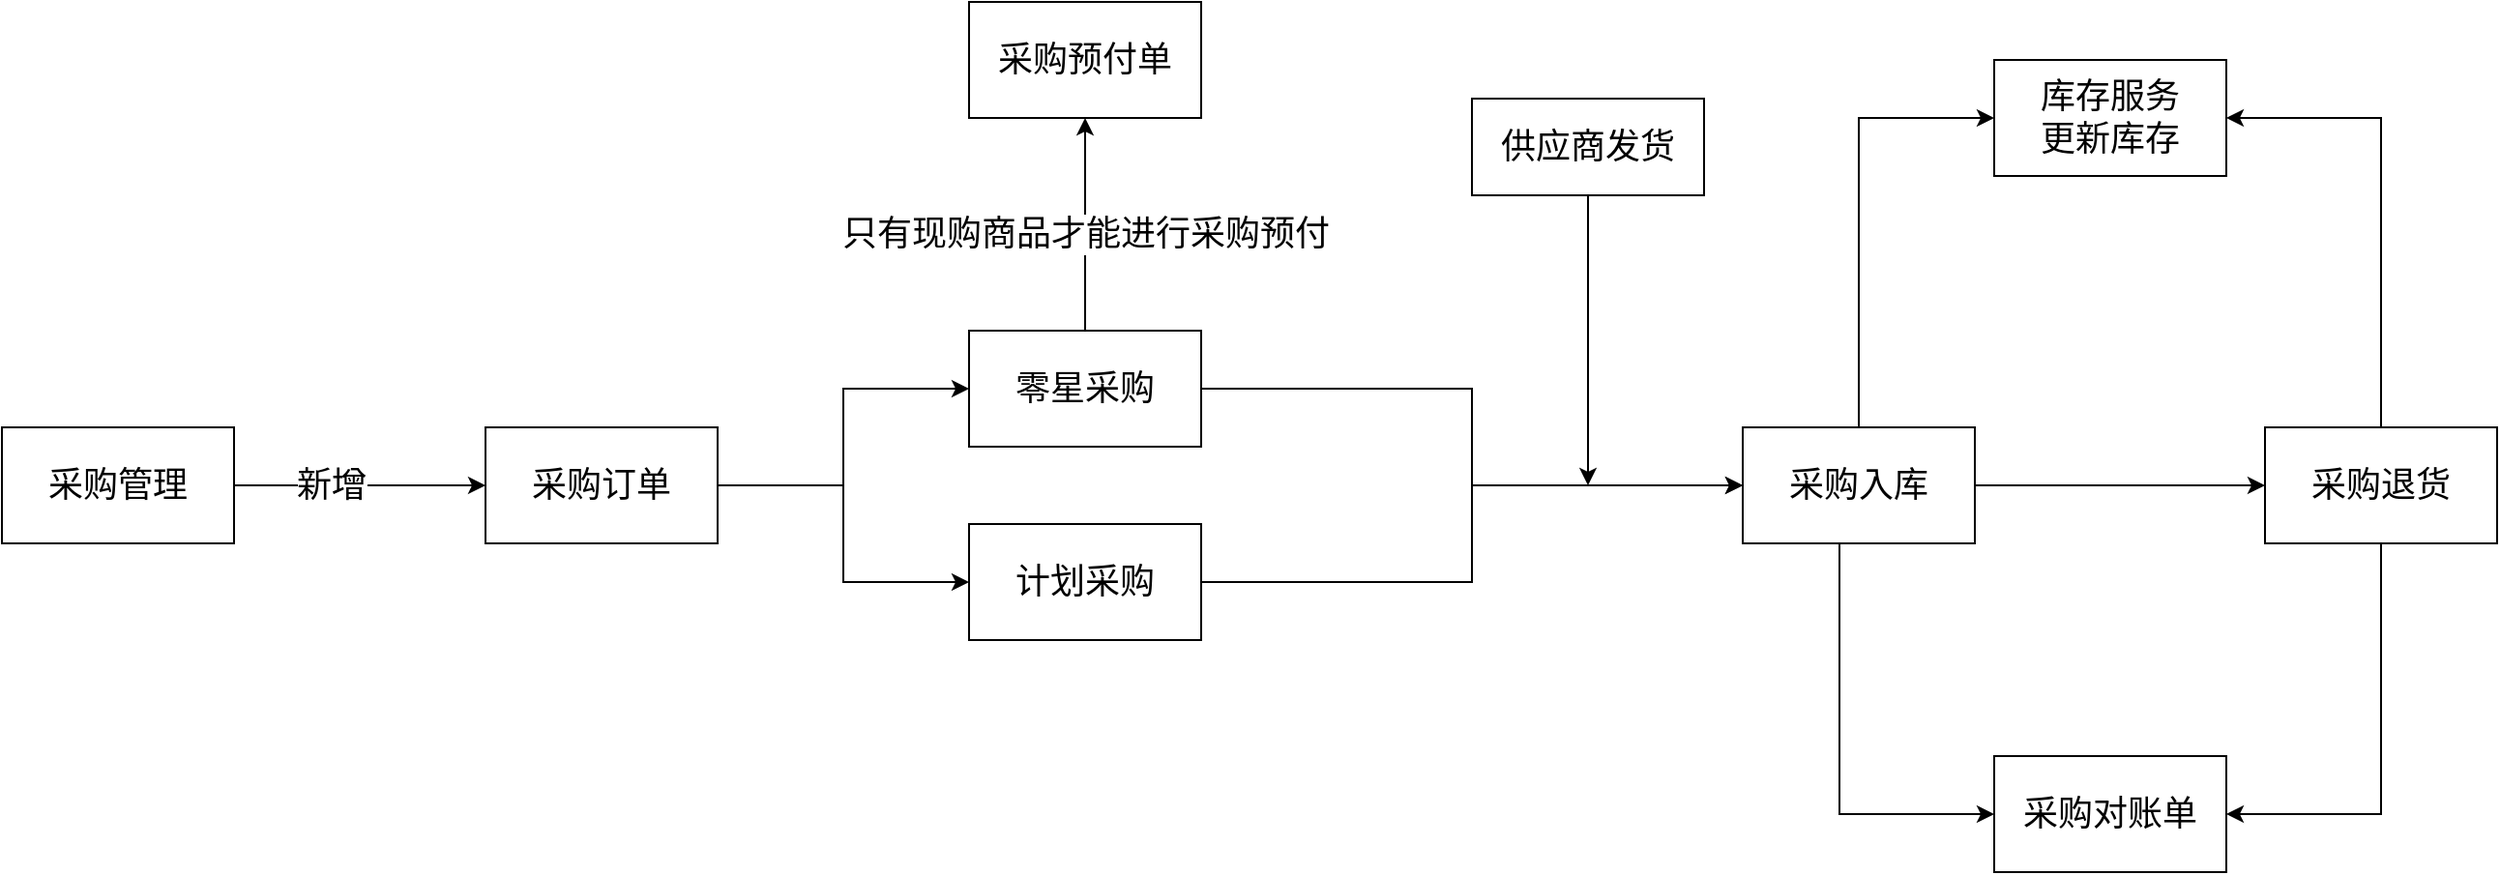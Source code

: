 <mxfile version="16.5.6" type="github">
  <diagram id="r_oDA48Beyb5aW0bg5-b" name="第 1 页">
    <mxGraphModel dx="1422" dy="762" grid="1" gridSize="10" guides="1" tooltips="1" connect="1" arrows="1" fold="1" page="1" pageScale="1" pageWidth="827" pageHeight="1169" math="0" shadow="0">
      <root>
        <mxCell id="0" />
        <mxCell id="1" parent="0" />
        <mxCell id="2rhxEFoWDrhF9qIGfpkR-3" value="" style="edgeStyle=orthogonalEdgeStyle;rounded=0;orthogonalLoop=1;jettySize=auto;html=1;fontSize=18;" edge="1" parent="1" source="2rhxEFoWDrhF9qIGfpkR-1" target="2rhxEFoWDrhF9qIGfpkR-2">
          <mxGeometry relative="1" as="geometry" />
        </mxCell>
        <mxCell id="2rhxEFoWDrhF9qIGfpkR-4" value="新增" style="edgeLabel;html=1;align=center;verticalAlign=middle;resizable=0;points=[];fontSize=18;" vertex="1" connectable="0" parent="2rhxEFoWDrhF9qIGfpkR-3">
          <mxGeometry x="-0.231" relative="1" as="geometry">
            <mxPoint as="offset" />
          </mxGeometry>
        </mxCell>
        <mxCell id="2rhxEFoWDrhF9qIGfpkR-1" value="采购管理" style="rounded=0;whiteSpace=wrap;html=1;fontSize=18;" vertex="1" parent="1">
          <mxGeometry x="100" y="220" width="120" height="60" as="geometry" />
        </mxCell>
        <mxCell id="2rhxEFoWDrhF9qIGfpkR-13" style="edgeStyle=orthogonalEdgeStyle;rounded=0;orthogonalLoop=1;jettySize=auto;html=1;entryX=0;entryY=0.5;entryDx=0;entryDy=0;fontSize=18;" edge="1" parent="1" source="2rhxEFoWDrhF9qIGfpkR-2" target="2rhxEFoWDrhF9qIGfpkR-7">
          <mxGeometry relative="1" as="geometry" />
        </mxCell>
        <mxCell id="2rhxEFoWDrhF9qIGfpkR-14" style="edgeStyle=orthogonalEdgeStyle;rounded=0;orthogonalLoop=1;jettySize=auto;html=1;entryX=0;entryY=0.5;entryDx=0;entryDy=0;fontSize=18;" edge="1" parent="1" source="2rhxEFoWDrhF9qIGfpkR-2" target="2rhxEFoWDrhF9qIGfpkR-5">
          <mxGeometry relative="1" as="geometry" />
        </mxCell>
        <mxCell id="2rhxEFoWDrhF9qIGfpkR-2" value="采购订单" style="rounded=0;whiteSpace=wrap;html=1;fontSize=18;" vertex="1" parent="1">
          <mxGeometry x="350" y="220" width="120" height="60" as="geometry" />
        </mxCell>
        <mxCell id="2rhxEFoWDrhF9qIGfpkR-17" style="edgeStyle=orthogonalEdgeStyle;rounded=0;orthogonalLoop=1;jettySize=auto;html=1;entryX=0;entryY=0.5;entryDx=0;entryDy=0;fontSize=18;" edge="1" parent="1" source="2rhxEFoWDrhF9qIGfpkR-5" target="2rhxEFoWDrhF9qIGfpkR-15">
          <mxGeometry relative="1" as="geometry" />
        </mxCell>
        <mxCell id="2rhxEFoWDrhF9qIGfpkR-5" value="计划采购" style="whiteSpace=wrap;html=1;rounded=0;fontSize=18;" vertex="1" parent="1">
          <mxGeometry x="600" y="270" width="120" height="60" as="geometry" />
        </mxCell>
        <mxCell id="2rhxEFoWDrhF9qIGfpkR-16" style="edgeStyle=orthogonalEdgeStyle;rounded=0;orthogonalLoop=1;jettySize=auto;html=1;entryX=0;entryY=0.5;entryDx=0;entryDy=0;fontSize=18;" edge="1" parent="1" source="2rhxEFoWDrhF9qIGfpkR-7" target="2rhxEFoWDrhF9qIGfpkR-15">
          <mxGeometry relative="1" as="geometry" />
        </mxCell>
        <mxCell id="2rhxEFoWDrhF9qIGfpkR-26" value="" style="edgeStyle=orthogonalEdgeStyle;rounded=0;orthogonalLoop=1;jettySize=auto;html=1;fontSize=18;" edge="1" parent="1" source="2rhxEFoWDrhF9qIGfpkR-7" target="2rhxEFoWDrhF9qIGfpkR-25">
          <mxGeometry relative="1" as="geometry">
            <Array as="points">
              <mxPoint x="660" y="130" />
              <mxPoint x="660" y="130" />
            </Array>
          </mxGeometry>
        </mxCell>
        <mxCell id="2rhxEFoWDrhF9qIGfpkR-27" value="只有现购商品才能进行采购预付" style="edgeLabel;html=1;align=center;verticalAlign=middle;resizable=0;points=[];fontSize=18;" vertex="1" connectable="0" parent="2rhxEFoWDrhF9qIGfpkR-26">
          <mxGeometry x="-0.292" y="3" relative="1" as="geometry">
            <mxPoint x="3" y="-11" as="offset" />
          </mxGeometry>
        </mxCell>
        <mxCell id="2rhxEFoWDrhF9qIGfpkR-7" value="零星采购" style="whiteSpace=wrap;html=1;rounded=0;fontSize=18;" vertex="1" parent="1">
          <mxGeometry x="600" y="170" width="120" height="60" as="geometry" />
        </mxCell>
        <mxCell id="2rhxEFoWDrhF9qIGfpkR-20" style="edgeStyle=orthogonalEdgeStyle;rounded=0;orthogonalLoop=1;jettySize=auto;html=1;fontSize=18;" edge="1" parent="1" source="2rhxEFoWDrhF9qIGfpkR-15" target="2rhxEFoWDrhF9qIGfpkR-19">
          <mxGeometry relative="1" as="geometry" />
        </mxCell>
        <mxCell id="2rhxEFoWDrhF9qIGfpkR-30" style="edgeStyle=orthogonalEdgeStyle;rounded=0;orthogonalLoop=1;jettySize=auto;html=1;entryX=0;entryY=0.5;entryDx=0;entryDy=0;fontSize=18;" edge="1" parent="1" source="2rhxEFoWDrhF9qIGfpkR-15" target="2rhxEFoWDrhF9qIGfpkR-28">
          <mxGeometry relative="1" as="geometry">
            <Array as="points">
              <mxPoint x="1060" y="60" />
            </Array>
          </mxGeometry>
        </mxCell>
        <mxCell id="2rhxEFoWDrhF9qIGfpkR-33" style="edgeStyle=orthogonalEdgeStyle;rounded=0;orthogonalLoop=1;jettySize=auto;html=1;fontSize=18;" edge="1" parent="1" source="2rhxEFoWDrhF9qIGfpkR-15" target="2rhxEFoWDrhF9qIGfpkR-32">
          <mxGeometry relative="1" as="geometry">
            <Array as="points">
              <mxPoint x="1050" y="420" />
            </Array>
          </mxGeometry>
        </mxCell>
        <mxCell id="2rhxEFoWDrhF9qIGfpkR-15" value="采购入库" style="rounded=0;whiteSpace=wrap;html=1;fontSize=18;" vertex="1" parent="1">
          <mxGeometry x="1000" y="220" width="120" height="60" as="geometry" />
        </mxCell>
        <mxCell id="2rhxEFoWDrhF9qIGfpkR-31" style="edgeStyle=orthogonalEdgeStyle;rounded=0;orthogonalLoop=1;jettySize=auto;html=1;entryX=1;entryY=0.5;entryDx=0;entryDy=0;fontSize=18;" edge="1" parent="1" source="2rhxEFoWDrhF9qIGfpkR-19" target="2rhxEFoWDrhF9qIGfpkR-28">
          <mxGeometry relative="1" as="geometry">
            <Array as="points">
              <mxPoint x="1330" y="60" />
            </Array>
          </mxGeometry>
        </mxCell>
        <mxCell id="2rhxEFoWDrhF9qIGfpkR-34" style="edgeStyle=orthogonalEdgeStyle;rounded=0;orthogonalLoop=1;jettySize=auto;html=1;entryX=1;entryY=0.5;entryDx=0;entryDy=0;fontSize=18;" edge="1" parent="1" source="2rhxEFoWDrhF9qIGfpkR-19" target="2rhxEFoWDrhF9qIGfpkR-32">
          <mxGeometry relative="1" as="geometry">
            <Array as="points">
              <mxPoint x="1330" y="420" />
            </Array>
          </mxGeometry>
        </mxCell>
        <mxCell id="2rhxEFoWDrhF9qIGfpkR-19" value="采购退货" style="rounded=0;whiteSpace=wrap;html=1;fontSize=18;" vertex="1" parent="1">
          <mxGeometry x="1270" y="220" width="120" height="60" as="geometry" />
        </mxCell>
        <mxCell id="2rhxEFoWDrhF9qIGfpkR-24" style="edgeStyle=orthogonalEdgeStyle;rounded=0;orthogonalLoop=1;jettySize=auto;html=1;fontSize=18;" edge="1" parent="1" source="2rhxEFoWDrhF9qIGfpkR-21">
          <mxGeometry relative="1" as="geometry">
            <mxPoint x="920" y="250" as="targetPoint" />
          </mxGeometry>
        </mxCell>
        <mxCell id="2rhxEFoWDrhF9qIGfpkR-21" value="供应商发货" style="rounded=0;whiteSpace=wrap;html=1;fontSize=18;" vertex="1" parent="1">
          <mxGeometry x="860" y="50" width="120" height="50" as="geometry" />
        </mxCell>
        <mxCell id="2rhxEFoWDrhF9qIGfpkR-25" value="采购预付单" style="whiteSpace=wrap;html=1;fontSize=18;rounded=0;" vertex="1" parent="1">
          <mxGeometry x="600" width="120" height="60" as="geometry" />
        </mxCell>
        <mxCell id="2rhxEFoWDrhF9qIGfpkR-28" value="库存服务&lt;br&gt;更新库存" style="rounded=0;whiteSpace=wrap;html=1;fontSize=18;" vertex="1" parent="1">
          <mxGeometry x="1130" y="30" width="120" height="60" as="geometry" />
        </mxCell>
        <mxCell id="2rhxEFoWDrhF9qIGfpkR-32" value="采购对账单" style="rounded=0;whiteSpace=wrap;html=1;fontSize=18;" vertex="1" parent="1">
          <mxGeometry x="1130" y="390" width="120" height="60" as="geometry" />
        </mxCell>
      </root>
    </mxGraphModel>
  </diagram>
</mxfile>
